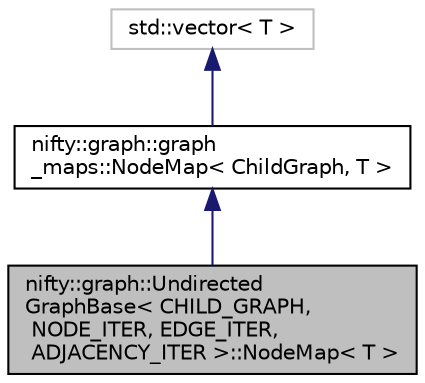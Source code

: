 digraph "nifty::graph::UndirectedGraphBase&lt; CHILD_GRAPH, NODE_ITER, EDGE_ITER, ADJACENCY_ITER &gt;::NodeMap&lt; T &gt;"
{
  edge [fontname="Helvetica",fontsize="10",labelfontname="Helvetica",labelfontsize="10"];
  node [fontname="Helvetica",fontsize="10",shape=record];
  Node1 [label="nifty::graph::Undirected\lGraphBase\< CHILD_GRAPH,\l NODE_ITER, EDGE_ITER,\l ADJACENCY_ITER \>::NodeMap\< T \>",height=0.2,width=0.4,color="black", fillcolor="grey75", style="filled", fontcolor="black"];
  Node2 -> Node1 [dir="back",color="midnightblue",fontsize="10",style="solid",fontname="Helvetica"];
  Node2 [label="nifty::graph::graph\l_maps::NodeMap\< ChildGraph, T \>",height=0.2,width=0.4,color="black", fillcolor="white", style="filled",URL="$structnifty_1_1graph_1_1graph__maps_1_1NodeMap.html"];
  Node3 -> Node2 [dir="back",color="midnightblue",fontsize="10",style="solid",fontname="Helvetica"];
  Node3 [label="std::vector\< T \>",height=0.2,width=0.4,color="grey75", fillcolor="white", style="filled"];
}

